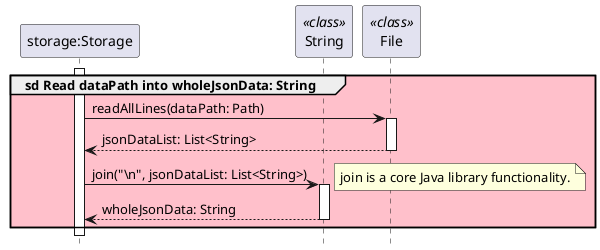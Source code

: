 @startuml

hide footbox

skinparam PackageBackgroundColor pink

participant "storage:Storage" as Storage
participant "String" as String <<class>>
participant "File" as Files <<class>>

group sd Read dataPath into wholeJsonData: String
activate Storage
    Storage -> Files: readAllLines(dataPath: Path)
    activate Files
    return jsonDataList: List<String>

    Storage -> String: join("\\n", jsonDataList: List<String>)
    activate String
    note right: join is a core Java library functionality.
    return wholeJsonData: String

end
@enduml
